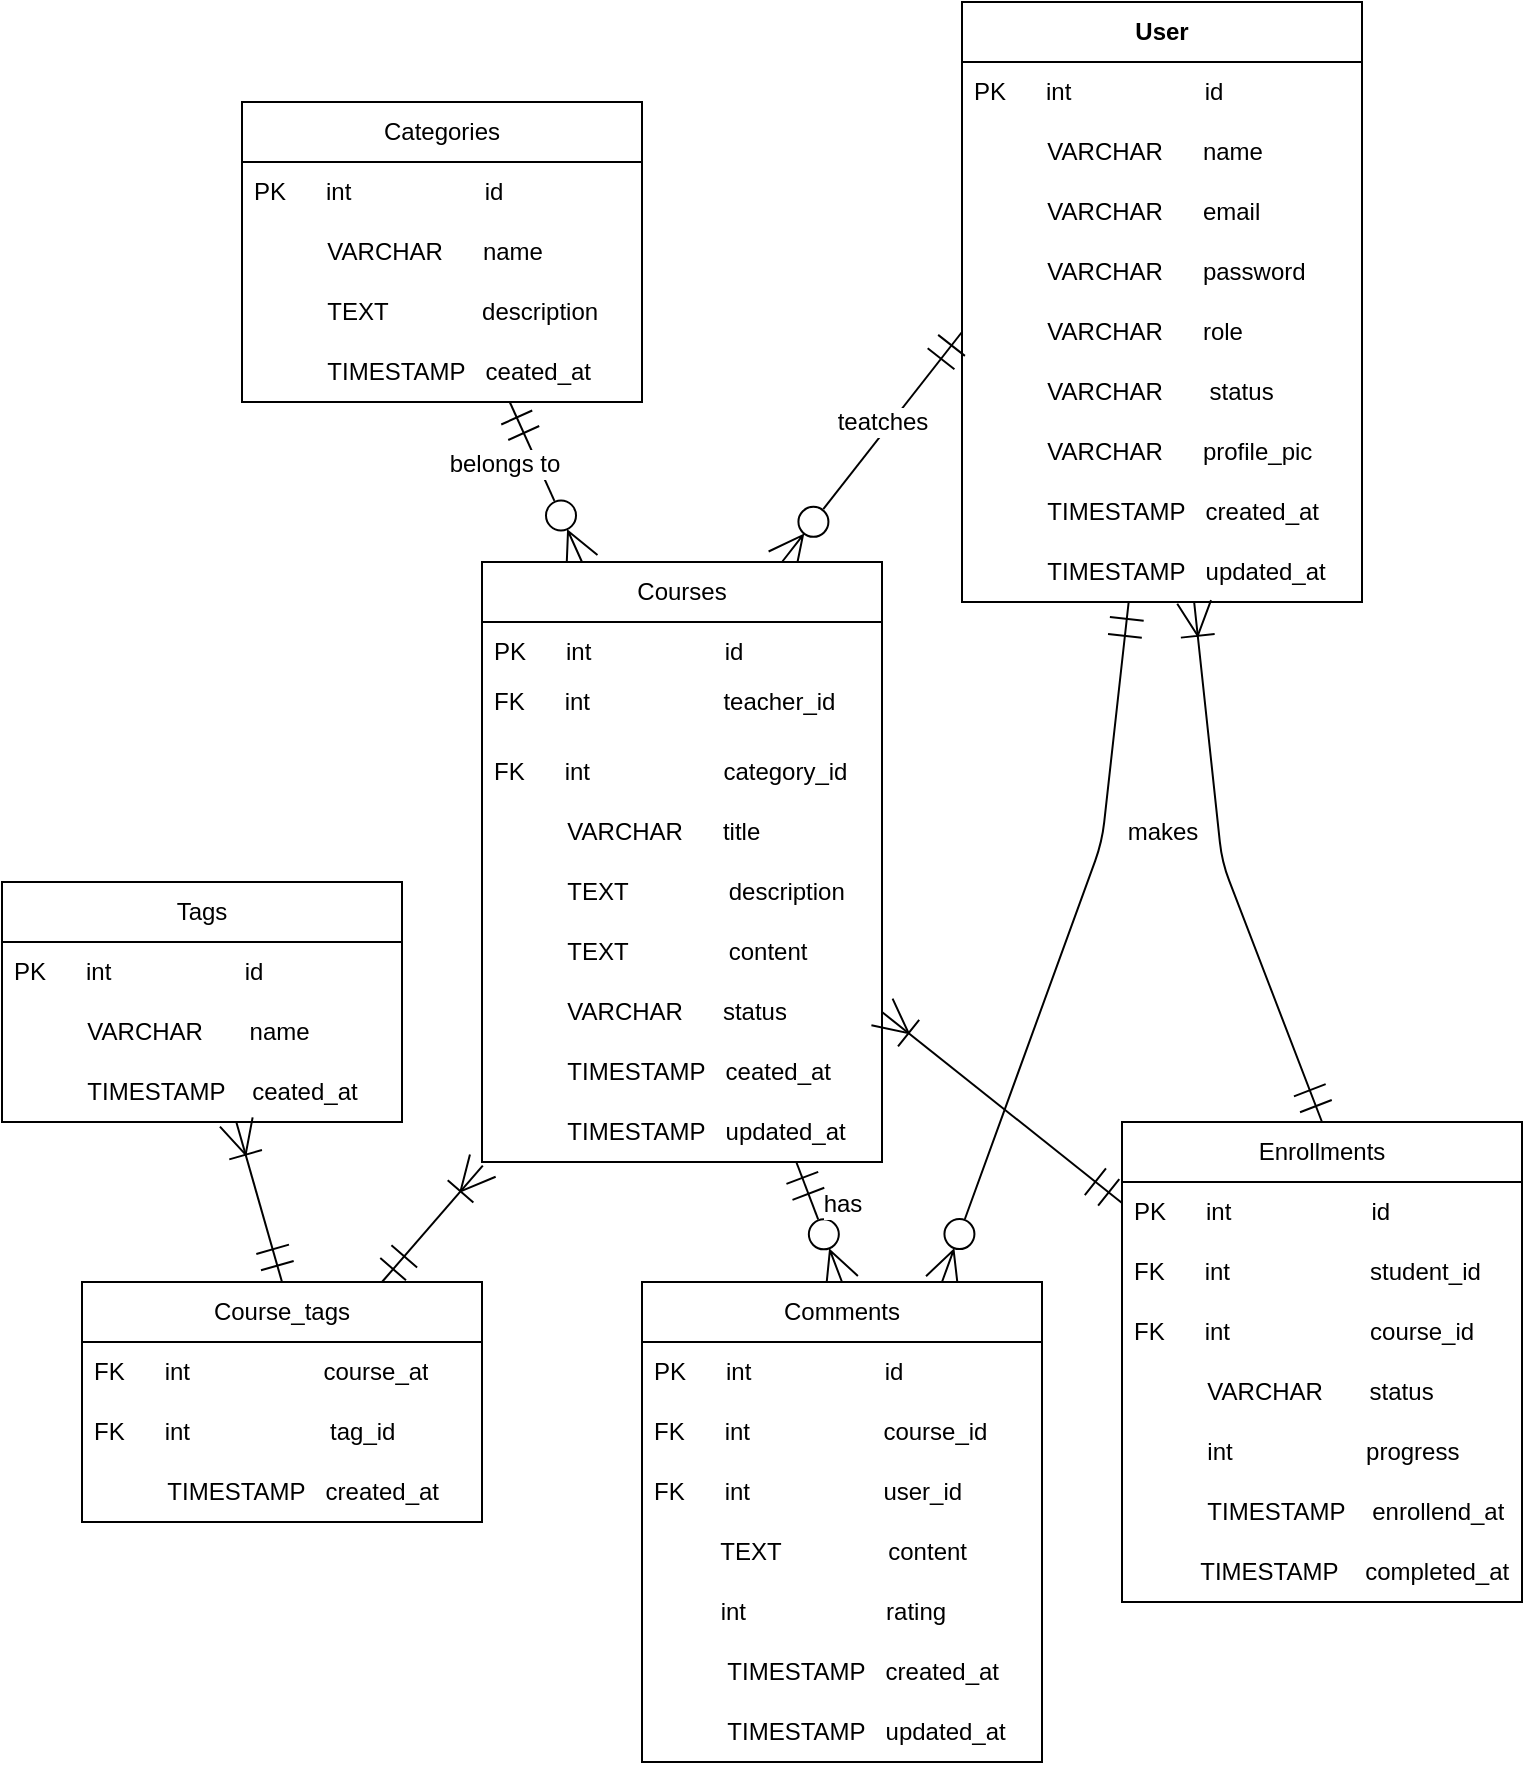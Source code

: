 <mxfile>
    <diagram id="qhZrcRMTqqPuls60T1jX" name="Page-1">
        <mxGraphModel dx="1223" dy="799" grid="1" gridSize="10" guides="1" tooltips="1" connect="1" arrows="1" fold="1" page="1" pageScale="1" pageWidth="850" pageHeight="1100" math="0" shadow="0">
            <root>
                <mxCell id="0"/>
                <mxCell id="1" parent="0"/>
                <mxCell id="51" style="edgeStyle=none;html=1;entryX=0.75;entryY=0;entryDx=0;entryDy=0;fontFamily=Helvetica;fontSize=12;fontColor=default;startSize=15;endArrow=ERzeroToMany;endFill=0;startArrow=ERmandOne;startFill=0;endSize=15;exitX=0;exitY=0.5;exitDx=0;exitDy=0;" edge="1" parent="1" source="37" target="47">
                    <mxGeometry relative="1" as="geometry"/>
                </mxCell>
                <mxCell id="53" value="teatches" style="edgeLabel;html=1;align=center;verticalAlign=middle;resizable=0;points=[];fontSize=12;fontFamily=Helvetica;fontColor=default;" vertex="1" connectable="0" parent="51">
                    <mxGeometry x="-0.295" y="-3" relative="1" as="geometry">
                        <mxPoint x="-6" y="6" as="offset"/>
                    </mxGeometry>
                </mxCell>
                <mxCell id="82" style="edgeStyle=none;html=1;entryX=0.75;entryY=0;entryDx=0;entryDy=0;fontFamily=Helvetica;fontSize=12;fontColor=default;startArrow=ERmandOne;startFill=0;endArrow=ERzeroToMany;endFill=0;startSize=15;endSize=15;" edge="1" parent="1" source="32" target="61">
                    <mxGeometry relative="1" as="geometry">
                        <Array as="points">
                            <mxPoint x="590" y="460"/>
                        </Array>
                    </mxGeometry>
                </mxCell>
                <mxCell id="93" value="makes" style="edgeLabel;html=1;align=center;verticalAlign=middle;resizable=0;points=[];fontSize=12;fontFamily=Helvetica;fontColor=default;" vertex="1" connectable="0" parent="82">
                    <mxGeometry x="-0.416" relative="1" as="geometry">
                        <mxPoint x="28" y="12" as="offset"/>
                    </mxGeometry>
                </mxCell>
                <mxCell id="92" style="edgeStyle=none;html=1;entryX=0.5;entryY=0;entryDx=0;entryDy=0;fontFamily=Helvetica;fontSize=12;fontColor=default;startArrow=ERoneToMany;startFill=0;endArrow=ERmandOne;endFill=0;startSize=15;endSize=15;" edge="1" parent="1" source="32" target="83">
                    <mxGeometry relative="1" as="geometry">
                        <Array as="points">
                            <mxPoint x="650" y="470"/>
                        </Array>
                    </mxGeometry>
                </mxCell>
                <mxCell id="32" value="&lt;span style=&quot;font-weight: 700;&quot;&gt;User&lt;/span&gt;" style="swimlane;fontStyle=0;childLayout=stackLayout;horizontal=1;startSize=30;horizontalStack=0;resizeParent=1;resizeParentMax=0;resizeLast=0;collapsible=1;marginBottom=0;whiteSpace=wrap;html=1;strokeColor=default;fontFamily=Helvetica;fontSize=12;fontColor=default;fillColor=default;" vertex="1" parent="1">
                    <mxGeometry x="520" y="40" width="200" height="300" as="geometry"/>
                </mxCell>
                <mxCell id="33" value="PK&amp;nbsp; &amp;nbsp; &amp;nbsp; int&amp;nbsp; &amp;nbsp; &amp;nbsp; &amp;nbsp; &amp;nbsp; &amp;nbsp; &amp;nbsp; &amp;nbsp; &amp;nbsp; &amp;nbsp; id" style="text;strokeColor=none;fillColor=none;align=left;verticalAlign=middle;spacingLeft=4;spacingRight=4;overflow=hidden;points=[[0,0.5],[1,0.5]];portConstraint=eastwest;rotatable=0;whiteSpace=wrap;html=1;fontFamily=Helvetica;fontSize=12;fontColor=default;startSize=30;" vertex="1" parent="32">
                    <mxGeometry y="30" width="200" height="30" as="geometry"/>
                </mxCell>
                <mxCell id="34" value="&amp;nbsp; &amp;nbsp; &amp;nbsp; &amp;nbsp; &amp;nbsp; &amp;nbsp;VARCHAR&amp;nbsp; &amp;nbsp; &amp;nbsp; name&amp;nbsp;" style="text;strokeColor=none;fillColor=none;align=left;verticalAlign=middle;spacingLeft=4;spacingRight=4;overflow=hidden;points=[[0,0.5],[1,0.5]];portConstraint=eastwest;rotatable=0;whiteSpace=wrap;html=1;fontFamily=Helvetica;fontSize=12;fontColor=default;startSize=30;" vertex="1" parent="32">
                    <mxGeometry y="60" width="200" height="30" as="geometry"/>
                </mxCell>
                <mxCell id="35" value="&amp;nbsp; &amp;nbsp; &amp;nbsp; &amp;nbsp; &amp;nbsp; &amp;nbsp;VARCHAR&amp;nbsp; &amp;nbsp; &amp;nbsp; email" style="text;strokeColor=none;fillColor=none;align=left;verticalAlign=middle;spacingLeft=4;spacingRight=4;overflow=hidden;points=[[0,0.5],[1,0.5]];portConstraint=eastwest;rotatable=0;whiteSpace=wrap;html=1;fontFamily=Helvetica;fontSize=12;fontColor=default;startSize=30;" vertex="1" parent="32">
                    <mxGeometry y="90" width="200" height="30" as="geometry"/>
                </mxCell>
                <mxCell id="36" value="&amp;nbsp; &amp;nbsp; &amp;nbsp; &amp;nbsp; &amp;nbsp; &amp;nbsp;VARCHAR&amp;nbsp; &amp;nbsp; &amp;nbsp; password" style="text;strokeColor=none;fillColor=none;align=left;verticalAlign=middle;spacingLeft=4;spacingRight=4;overflow=hidden;points=[[0,0.5],[1,0.5]];portConstraint=eastwest;rotatable=0;whiteSpace=wrap;html=1;fontFamily=Helvetica;fontSize=12;fontColor=default;startSize=30;" vertex="1" parent="32">
                    <mxGeometry y="120" width="200" height="30" as="geometry"/>
                </mxCell>
                <mxCell id="37" value="&amp;nbsp; &amp;nbsp; &amp;nbsp; &amp;nbsp; &amp;nbsp; &amp;nbsp;VARCHAR&amp;nbsp; &amp;nbsp; &amp;nbsp; role" style="text;strokeColor=none;fillColor=none;align=left;verticalAlign=middle;spacingLeft=4;spacingRight=4;overflow=hidden;points=[[0,0.5],[1,0.5]];portConstraint=eastwest;rotatable=0;whiteSpace=wrap;html=1;fontFamily=Helvetica;fontSize=12;fontColor=default;startSize=30;" vertex="1" parent="32">
                    <mxGeometry y="150" width="200" height="30" as="geometry"/>
                </mxCell>
                <mxCell id="39" value="&amp;nbsp; &amp;nbsp; &amp;nbsp; &amp;nbsp; &amp;nbsp; &amp;nbsp;VARCHAR&amp;nbsp; &amp;nbsp; &amp;nbsp; &amp;nbsp;status" style="text;strokeColor=none;fillColor=none;align=left;verticalAlign=middle;spacingLeft=4;spacingRight=4;overflow=hidden;points=[[0,0.5],[1,0.5]];portConstraint=eastwest;rotatable=0;whiteSpace=wrap;html=1;fontFamily=Helvetica;fontSize=12;fontColor=default;startSize=30;" vertex="1" parent="32">
                    <mxGeometry y="180" width="200" height="30" as="geometry"/>
                </mxCell>
                <mxCell id="38" value="&amp;nbsp; &amp;nbsp; &amp;nbsp; &amp;nbsp; &amp;nbsp; &amp;nbsp;VARCHAR&amp;nbsp; &amp;nbsp; &amp;nbsp; profile_pic" style="text;strokeColor=none;fillColor=none;align=left;verticalAlign=middle;spacingLeft=4;spacingRight=4;overflow=hidden;points=[[0,0.5],[1,0.5]];portConstraint=eastwest;rotatable=0;whiteSpace=wrap;html=1;fontFamily=Helvetica;fontSize=12;fontColor=default;startSize=30;" vertex="1" parent="32">
                    <mxGeometry y="210" width="200" height="30" as="geometry"/>
                </mxCell>
                <mxCell id="40" value="&amp;nbsp; &amp;nbsp; &amp;nbsp; &amp;nbsp; &amp;nbsp; &amp;nbsp;TIMESTAMP&amp;nbsp; &amp;nbsp;created_at" style="text;strokeColor=none;fillColor=none;align=left;verticalAlign=middle;spacingLeft=4;spacingRight=4;overflow=hidden;points=[[0,0.5],[1,0.5]];portConstraint=eastwest;rotatable=0;whiteSpace=wrap;html=1;fontFamily=Helvetica;fontSize=12;fontColor=default;startSize=30;" vertex="1" parent="32">
                    <mxGeometry y="240" width="200" height="30" as="geometry"/>
                </mxCell>
                <mxCell id="41" value="&amp;nbsp; &amp;nbsp; &amp;nbsp; &amp;nbsp; &amp;nbsp; &amp;nbsp;TIMESTAMP&amp;nbsp; &amp;nbsp;updated_at" style="text;strokeColor=none;fillColor=none;align=left;verticalAlign=middle;spacingLeft=4;spacingRight=4;overflow=hidden;points=[[0,0.5],[1,0.5]];portConstraint=eastwest;rotatable=0;whiteSpace=wrap;html=1;fontFamily=Helvetica;fontSize=12;fontColor=default;startSize=30;" vertex="1" parent="32">
                    <mxGeometry y="270" width="200" height="30" as="geometry"/>
                </mxCell>
                <mxCell id="52" style="edgeStyle=none;html=1;entryX=0.25;entryY=0;entryDx=0;entryDy=0;fontFamily=Helvetica;fontSize=12;fontColor=default;startArrow=ERmandOne;startFill=0;endArrow=ERzeroToMany;endFill=0;startSize=15;endSize=15;" edge="1" parent="1" source="42" target="47">
                    <mxGeometry relative="1" as="geometry"/>
                </mxCell>
                <mxCell id="54" value="belongs to" style="edgeLabel;html=1;align=center;verticalAlign=middle;resizable=0;points=[];fontSize=12;fontFamily=Helvetica;fontColor=default;" vertex="1" connectable="0" parent="52">
                    <mxGeometry x="-0.309" y="1" relative="1" as="geometry">
                        <mxPoint x="-17" y="3" as="offset"/>
                    </mxGeometry>
                </mxCell>
                <mxCell id="42" value="Categories" style="swimlane;fontStyle=0;childLayout=stackLayout;horizontal=1;startSize=30;horizontalStack=0;resizeParent=1;resizeParentMax=0;resizeLast=0;collapsible=1;marginBottom=0;whiteSpace=wrap;html=1;strokeColor=default;fontFamily=Helvetica;fontSize=12;fontColor=default;fillColor=default;" vertex="1" parent="1">
                    <mxGeometry x="160" y="90" width="200" height="150" as="geometry"/>
                </mxCell>
                <mxCell id="43" value="PK&amp;nbsp; &amp;nbsp; &amp;nbsp; int&amp;nbsp; &amp;nbsp; &amp;nbsp; &amp;nbsp; &amp;nbsp; &amp;nbsp; &amp;nbsp; &amp;nbsp; &amp;nbsp; &amp;nbsp; id" style="text;strokeColor=none;fillColor=none;align=left;verticalAlign=middle;spacingLeft=4;spacingRight=4;overflow=hidden;points=[[0,0.5],[1,0.5]];portConstraint=eastwest;rotatable=0;whiteSpace=wrap;html=1;fontFamily=Helvetica;fontSize=12;fontColor=default;startSize=30;" vertex="1" parent="42">
                    <mxGeometry y="30" width="200" height="30" as="geometry"/>
                </mxCell>
                <mxCell id="44" value="&amp;nbsp; &amp;nbsp; &amp;nbsp; &amp;nbsp; &amp;nbsp; &amp;nbsp;VARCHAR&amp;nbsp; &amp;nbsp; &amp;nbsp; name" style="text;strokeColor=none;fillColor=none;align=left;verticalAlign=middle;spacingLeft=4;spacingRight=4;overflow=hidden;points=[[0,0.5],[1,0.5]];portConstraint=eastwest;rotatable=0;whiteSpace=wrap;html=1;fontFamily=Helvetica;fontSize=12;fontColor=default;startSize=30;" vertex="1" parent="42">
                    <mxGeometry y="60" width="200" height="30" as="geometry"/>
                </mxCell>
                <mxCell id="45" value="&amp;nbsp; &amp;nbsp; &amp;nbsp; &amp;nbsp; &amp;nbsp; &amp;nbsp;TEXT&amp;nbsp; &amp;nbsp; &amp;nbsp; &amp;nbsp; &amp;nbsp; &amp;nbsp; &amp;nbsp; description" style="text;strokeColor=none;fillColor=none;align=left;verticalAlign=middle;spacingLeft=4;spacingRight=4;overflow=hidden;points=[[0,0.5],[1,0.5]];portConstraint=eastwest;rotatable=0;whiteSpace=wrap;html=1;fontFamily=Helvetica;fontSize=12;fontColor=default;startSize=30;" vertex="1" parent="42">
                    <mxGeometry y="90" width="200" height="30" as="geometry"/>
                </mxCell>
                <mxCell id="46" value="&amp;nbsp; &amp;nbsp; &amp;nbsp; &amp;nbsp; &amp;nbsp; &amp;nbsp;TIMESTAMP&amp;nbsp; &amp;nbsp;ceated_at" style="text;strokeColor=none;fillColor=none;align=left;verticalAlign=middle;spacingLeft=4;spacingRight=4;overflow=hidden;points=[[0,0.5],[1,0.5]];portConstraint=eastwest;rotatable=0;whiteSpace=wrap;html=1;fontFamily=Helvetica;fontSize=12;fontColor=default;startSize=30;" vertex="1" parent="42">
                    <mxGeometry y="120" width="200" height="30" as="geometry"/>
                </mxCell>
                <mxCell id="69" style="edgeStyle=none;html=1;entryX=0.5;entryY=0;entryDx=0;entryDy=0;fontFamily=Helvetica;fontSize=12;fontColor=default;startArrow=ERmandOne;startFill=0;endArrow=ERzeroToMany;endFill=0;startSize=15;endSize=15;" edge="1" parent="1" source="47" target="61">
                    <mxGeometry relative="1" as="geometry"/>
                </mxCell>
                <mxCell id="70" value="has" style="edgeLabel;html=1;align=center;verticalAlign=middle;resizable=0;points=[];fontSize=12;fontFamily=Helvetica;fontColor=default;" vertex="1" connectable="0" parent="69">
                    <mxGeometry x="-0.254" relative="1" as="geometry">
                        <mxPoint x="14" y="-2" as="offset"/>
                    </mxGeometry>
                </mxCell>
                <mxCell id="81" style="edgeStyle=none;html=1;entryX=0.75;entryY=0;entryDx=0;entryDy=0;fontFamily=Helvetica;fontSize=12;fontColor=default;startArrow=ERoneToMany;startFill=0;endArrow=ERmandOne;endFill=0;startSize=15;endSize=15;exitX=0.002;exitY=1.061;exitDx=0;exitDy=0;exitPerimeter=0;" edge="1" parent="1" source="60" target="71">
                    <mxGeometry relative="1" as="geometry"/>
                </mxCell>
                <mxCell id="47" value="Courses" style="swimlane;fontStyle=0;childLayout=stackLayout;horizontal=1;startSize=30;horizontalStack=0;resizeParent=1;resizeParentMax=0;resizeLast=0;collapsible=1;marginBottom=0;whiteSpace=wrap;html=1;strokeColor=default;fontFamily=Helvetica;fontSize=12;fontColor=default;fillColor=default;" vertex="1" parent="1">
                    <mxGeometry x="280" y="320" width="200" height="300" as="geometry"/>
                </mxCell>
                <mxCell id="48" value="PK&amp;nbsp; &amp;nbsp; &amp;nbsp; int&amp;nbsp; &amp;nbsp; &amp;nbsp; &amp;nbsp; &amp;nbsp; &amp;nbsp; &amp;nbsp; &amp;nbsp; &amp;nbsp; &amp;nbsp; id" style="text;strokeColor=none;fillColor=none;align=left;verticalAlign=middle;spacingLeft=4;spacingRight=4;overflow=hidden;points=[[0,0.5],[1,0.5]];portConstraint=eastwest;rotatable=0;whiteSpace=wrap;html=1;fontFamily=Helvetica;fontSize=12;fontColor=default;startSize=30;" vertex="1" parent="47">
                    <mxGeometry y="30" width="200" height="30" as="geometry"/>
                </mxCell>
                <mxCell id="49" value="FK&amp;nbsp; &amp;nbsp; &amp;nbsp; int&amp;nbsp; &amp;nbsp; &amp;nbsp; &amp;nbsp; &amp;nbsp; &amp;nbsp; &amp;nbsp; &amp;nbsp; &amp;nbsp; &amp;nbsp; teacher_id&amp;nbsp; &amp;nbsp; &amp;nbsp; &amp;nbsp; &amp;nbsp;&amp;nbsp;" style="text;strokeColor=none;fillColor=none;align=left;verticalAlign=middle;spacingLeft=4;spacingRight=4;overflow=hidden;points=[[0,0.5],[1,0.5]];portConstraint=eastwest;rotatable=0;whiteSpace=wrap;html=1;fontFamily=Helvetica;fontSize=12;fontColor=default;startSize=30;" vertex="1" parent="47">
                    <mxGeometry y="60" width="200" height="30" as="geometry"/>
                </mxCell>
                <mxCell id="50" value="FK&amp;nbsp; &amp;nbsp; &amp;nbsp; int&amp;nbsp; &amp;nbsp; &amp;nbsp; &amp;nbsp; &amp;nbsp; &amp;nbsp; &amp;nbsp; &amp;nbsp; &amp;nbsp; &amp;nbsp; category_id" style="text;strokeColor=none;fillColor=none;align=left;verticalAlign=middle;spacingLeft=4;spacingRight=4;overflow=hidden;points=[[0,0.5],[1,0.5]];portConstraint=eastwest;rotatable=0;whiteSpace=wrap;html=1;fontFamily=Helvetica;fontSize=12;fontColor=default;startSize=30;" vertex="1" parent="47">
                    <mxGeometry y="90" width="200" height="30" as="geometry"/>
                </mxCell>
                <mxCell id="55" value="&amp;nbsp; &amp;nbsp; &amp;nbsp; &amp;nbsp; &amp;nbsp; &amp;nbsp;VARCHAR&amp;nbsp; &amp;nbsp; &amp;nbsp; title" style="text;strokeColor=none;fillColor=none;align=left;verticalAlign=middle;spacingLeft=4;spacingRight=4;overflow=hidden;points=[[0,0.5],[1,0.5]];portConstraint=eastwest;rotatable=0;whiteSpace=wrap;html=1;fontFamily=Helvetica;fontSize=12;fontColor=default;startSize=30;" vertex="1" parent="47">
                    <mxGeometry y="120" width="200" height="30" as="geometry"/>
                </mxCell>
                <mxCell id="56" value="&amp;nbsp; &amp;nbsp; &amp;nbsp; &amp;nbsp; &amp;nbsp; &amp;nbsp;TEXT&amp;nbsp; &amp;nbsp; &amp;nbsp; &amp;nbsp; &amp;nbsp; &amp;nbsp; &amp;nbsp; &amp;nbsp;description" style="text;strokeColor=none;fillColor=none;align=left;verticalAlign=middle;spacingLeft=4;spacingRight=4;overflow=hidden;points=[[0,0.5],[1,0.5]];portConstraint=eastwest;rotatable=0;whiteSpace=wrap;html=1;fontFamily=Helvetica;fontSize=12;fontColor=default;startSize=30;" vertex="1" parent="47">
                    <mxGeometry y="150" width="200" height="30" as="geometry"/>
                </mxCell>
                <mxCell id="57" value="&amp;nbsp; &amp;nbsp; &amp;nbsp; &amp;nbsp; &amp;nbsp; &amp;nbsp;TEXT&amp;nbsp; &amp;nbsp; &amp;nbsp; &amp;nbsp; &amp;nbsp; &amp;nbsp; &amp;nbsp; &amp;nbsp;content" style="text;strokeColor=none;fillColor=none;align=left;verticalAlign=middle;spacingLeft=4;spacingRight=4;overflow=hidden;points=[[0,0.5],[1,0.5]];portConstraint=eastwest;rotatable=0;whiteSpace=wrap;html=1;fontFamily=Helvetica;fontSize=12;fontColor=default;startSize=30;" vertex="1" parent="47">
                    <mxGeometry y="180" width="200" height="30" as="geometry"/>
                </mxCell>
                <mxCell id="58" value="&amp;nbsp; &amp;nbsp; &amp;nbsp; &amp;nbsp; &amp;nbsp; &amp;nbsp;VARCHAR&amp;nbsp; &amp;nbsp; &amp;nbsp; status" style="text;strokeColor=none;fillColor=none;align=left;verticalAlign=middle;spacingLeft=4;spacingRight=4;overflow=hidden;points=[[0,0.5],[1,0.5]];portConstraint=eastwest;rotatable=0;whiteSpace=wrap;html=1;fontFamily=Helvetica;fontSize=12;fontColor=default;startSize=30;" vertex="1" parent="47">
                    <mxGeometry y="210" width="200" height="30" as="geometry"/>
                </mxCell>
                <mxCell id="59" value="&amp;nbsp; &amp;nbsp; &amp;nbsp; &amp;nbsp; &amp;nbsp; &amp;nbsp;TIMESTAMP&amp;nbsp; &amp;nbsp;ceated_at" style="text;strokeColor=none;fillColor=none;align=left;verticalAlign=middle;spacingLeft=4;spacingRight=4;overflow=hidden;points=[[0,0.5],[1,0.5]];portConstraint=eastwest;rotatable=0;whiteSpace=wrap;html=1;fontFamily=Helvetica;fontSize=12;fontColor=default;startSize=30;" vertex="1" parent="47">
                    <mxGeometry y="240" width="200" height="30" as="geometry"/>
                </mxCell>
                <mxCell id="60" value="&amp;nbsp; &amp;nbsp; &amp;nbsp; &amp;nbsp; &amp;nbsp; &amp;nbsp;TIMESTAMP&amp;nbsp; &amp;nbsp;updated_at" style="text;strokeColor=none;fillColor=none;align=left;verticalAlign=middle;spacingLeft=4;spacingRight=4;overflow=hidden;points=[[0,0.5],[1,0.5]];portConstraint=eastwest;rotatable=0;whiteSpace=wrap;html=1;fontFamily=Helvetica;fontSize=12;fontColor=default;startSize=30;" vertex="1" parent="47">
                    <mxGeometry y="270" width="200" height="30" as="geometry"/>
                </mxCell>
                <mxCell id="61" value="Comments" style="swimlane;fontStyle=0;childLayout=stackLayout;horizontal=1;startSize=30;horizontalStack=0;resizeParent=1;resizeParentMax=0;resizeLast=0;collapsible=1;marginBottom=0;whiteSpace=wrap;html=1;strokeColor=default;fontFamily=Helvetica;fontSize=12;fontColor=default;fillColor=default;" vertex="1" parent="1">
                    <mxGeometry x="360" y="680" width="200" height="240" as="geometry"/>
                </mxCell>
                <mxCell id="62" value="PK&amp;nbsp; &amp;nbsp; &amp;nbsp; int&amp;nbsp; &amp;nbsp; &amp;nbsp; &amp;nbsp; &amp;nbsp; &amp;nbsp; &amp;nbsp; &amp;nbsp; &amp;nbsp; &amp;nbsp; id" style="text;strokeColor=none;fillColor=none;align=left;verticalAlign=middle;spacingLeft=4;spacingRight=4;overflow=hidden;points=[[0,0.5],[1,0.5]];portConstraint=eastwest;rotatable=0;whiteSpace=wrap;html=1;fontFamily=Helvetica;fontSize=12;fontColor=default;startSize=30;" vertex="1" parent="61">
                    <mxGeometry y="30" width="200" height="30" as="geometry"/>
                </mxCell>
                <mxCell id="63" value="FK&amp;nbsp; &amp;nbsp; &amp;nbsp; int&amp;nbsp; &amp;nbsp; &amp;nbsp; &amp;nbsp; &amp;nbsp; &amp;nbsp; &amp;nbsp; &amp;nbsp; &amp;nbsp; &amp;nbsp; course_id" style="text;strokeColor=none;fillColor=none;align=left;verticalAlign=middle;spacingLeft=4;spacingRight=4;overflow=hidden;points=[[0,0.5],[1,0.5]];portConstraint=eastwest;rotatable=0;whiteSpace=wrap;html=1;fontFamily=Helvetica;fontSize=12;fontColor=default;startSize=30;" vertex="1" parent="61">
                    <mxGeometry y="60" width="200" height="30" as="geometry"/>
                </mxCell>
                <mxCell id="64" value="FK&amp;nbsp; &amp;nbsp; &amp;nbsp; int&amp;nbsp; &amp;nbsp; &amp;nbsp; &amp;nbsp; &amp;nbsp; &amp;nbsp; &amp;nbsp; &amp;nbsp; &amp;nbsp; &amp;nbsp; user_id" style="text;strokeColor=none;fillColor=none;align=left;verticalAlign=middle;spacingLeft=4;spacingRight=4;overflow=hidden;points=[[0,0.5],[1,0.5]];portConstraint=eastwest;rotatable=0;whiteSpace=wrap;html=1;fontFamily=Helvetica;fontSize=12;fontColor=default;startSize=30;" vertex="1" parent="61">
                    <mxGeometry y="90" width="200" height="30" as="geometry"/>
                </mxCell>
                <mxCell id="65" value="&amp;nbsp; &amp;nbsp; &amp;nbsp; &amp;nbsp; &amp;nbsp; TEXT&amp;nbsp; &amp;nbsp; &amp;nbsp; &amp;nbsp; &amp;nbsp; &amp;nbsp; &amp;nbsp; &amp;nbsp; content" style="text;strokeColor=none;fillColor=none;align=left;verticalAlign=middle;spacingLeft=4;spacingRight=4;overflow=hidden;points=[[0,0.5],[1,0.5]];portConstraint=eastwest;rotatable=0;whiteSpace=wrap;html=1;fontFamily=Helvetica;fontSize=12;fontColor=default;startSize=30;" vertex="1" parent="61">
                    <mxGeometry y="120" width="200" height="30" as="geometry"/>
                </mxCell>
                <mxCell id="66" value="&amp;nbsp; &amp;nbsp; &amp;nbsp; &amp;nbsp; &amp;nbsp; int&amp;nbsp; &amp;nbsp; &amp;nbsp; &amp;nbsp; &amp;nbsp; &amp;nbsp; &amp;nbsp; &amp;nbsp; &amp;nbsp; &amp;nbsp; &amp;nbsp;rating" style="text;strokeColor=none;fillColor=none;align=left;verticalAlign=middle;spacingLeft=4;spacingRight=4;overflow=hidden;points=[[0,0.5],[1,0.5]];portConstraint=eastwest;rotatable=0;whiteSpace=wrap;html=1;fontFamily=Helvetica;fontSize=12;fontColor=default;startSize=30;" vertex="1" parent="61">
                    <mxGeometry y="150" width="200" height="30" as="geometry"/>
                </mxCell>
                <mxCell id="67" value="&amp;nbsp; &amp;nbsp; &amp;nbsp; &amp;nbsp; &amp;nbsp; &amp;nbsp;TIMESTAMP&amp;nbsp; &amp;nbsp;created_at" style="text;strokeColor=none;fillColor=none;align=left;verticalAlign=middle;spacingLeft=4;spacingRight=4;overflow=hidden;points=[[0,0.5],[1,0.5]];portConstraint=eastwest;rotatable=0;whiteSpace=wrap;html=1;fontFamily=Helvetica;fontSize=12;fontColor=default;startSize=30;" vertex="1" parent="61">
                    <mxGeometry y="180" width="200" height="30" as="geometry"/>
                </mxCell>
                <mxCell id="68" value="&amp;nbsp; &amp;nbsp; &amp;nbsp; &amp;nbsp; &amp;nbsp; &amp;nbsp;TIMESTAMP&amp;nbsp; &amp;nbsp;updated_at" style="text;strokeColor=none;fillColor=none;align=left;verticalAlign=middle;spacingLeft=4;spacingRight=4;overflow=hidden;points=[[0,0.5],[1,0.5]];portConstraint=eastwest;rotatable=0;whiteSpace=wrap;html=1;fontFamily=Helvetica;fontSize=12;fontColor=default;startSize=30;" vertex="1" parent="61">
                    <mxGeometry y="210" width="200" height="30" as="geometry"/>
                </mxCell>
                <mxCell id="71" value="Course_tags" style="swimlane;fontStyle=0;childLayout=stackLayout;horizontal=1;startSize=30;horizontalStack=0;resizeParent=1;resizeParentMax=0;resizeLast=0;collapsible=1;marginBottom=0;whiteSpace=wrap;html=1;strokeColor=default;fontFamily=Helvetica;fontSize=12;fontColor=default;fillColor=default;" vertex="1" parent="1">
                    <mxGeometry x="80" y="680" width="200" height="120" as="geometry"/>
                </mxCell>
                <mxCell id="72" value="FK&amp;nbsp; &amp;nbsp; &amp;nbsp; int&amp;nbsp; &amp;nbsp; &amp;nbsp; &amp;nbsp; &amp;nbsp; &amp;nbsp; &amp;nbsp; &amp;nbsp; &amp;nbsp; &amp;nbsp; course_at" style="text;strokeColor=none;fillColor=none;align=left;verticalAlign=middle;spacingLeft=4;spacingRight=4;overflow=hidden;points=[[0,0.5],[1,0.5]];portConstraint=eastwest;rotatable=0;whiteSpace=wrap;html=1;fontFamily=Helvetica;fontSize=12;fontColor=default;startSize=30;" vertex="1" parent="71">
                    <mxGeometry y="30" width="200" height="30" as="geometry"/>
                </mxCell>
                <mxCell id="73" value="FK&amp;nbsp; &amp;nbsp; &amp;nbsp; int&amp;nbsp; &amp;nbsp; &amp;nbsp; &amp;nbsp; &amp;nbsp; &amp;nbsp; &amp;nbsp; &amp;nbsp; &amp;nbsp; &amp;nbsp; &amp;nbsp;tag_id" style="text;strokeColor=none;fillColor=none;align=left;verticalAlign=middle;spacingLeft=4;spacingRight=4;overflow=hidden;points=[[0,0.5],[1,0.5]];portConstraint=eastwest;rotatable=0;whiteSpace=wrap;html=1;fontFamily=Helvetica;fontSize=12;fontColor=default;startSize=30;" vertex="1" parent="71">
                    <mxGeometry y="60" width="200" height="30" as="geometry"/>
                </mxCell>
                <mxCell id="74" value="&amp;nbsp; &amp;nbsp; &amp;nbsp; &amp;nbsp; &amp;nbsp; &amp;nbsp;TIMESTAMP&amp;nbsp; &amp;nbsp;created_at" style="text;strokeColor=none;fillColor=none;align=left;verticalAlign=middle;spacingLeft=4;spacingRight=4;overflow=hidden;points=[[0,0.5],[1,0.5]];portConstraint=eastwest;rotatable=0;whiteSpace=wrap;html=1;fontFamily=Helvetica;fontSize=12;fontColor=default;startSize=30;" vertex="1" parent="71">
                    <mxGeometry y="90" width="200" height="30" as="geometry"/>
                </mxCell>
                <mxCell id="80" style="edgeStyle=none;html=1;entryX=0.5;entryY=0;entryDx=0;entryDy=0;fontFamily=Helvetica;fontSize=12;fontColor=default;startArrow=ERoneToMany;startFill=0;endArrow=ERmandOne;endFill=0;startSize=15;endSize=15;" edge="1" parent="1" source="75" target="71">
                    <mxGeometry relative="1" as="geometry"/>
                </mxCell>
                <mxCell id="75" value="Tags" style="swimlane;fontStyle=0;childLayout=stackLayout;horizontal=1;startSize=30;horizontalStack=0;resizeParent=1;resizeParentMax=0;resizeLast=0;collapsible=1;marginBottom=0;whiteSpace=wrap;html=1;strokeColor=default;fontFamily=Helvetica;fontSize=12;fontColor=default;fillColor=default;" vertex="1" parent="1">
                    <mxGeometry x="40" y="480" width="200" height="120" as="geometry"/>
                </mxCell>
                <mxCell id="76" value="PK&amp;nbsp; &amp;nbsp; &amp;nbsp; int&amp;nbsp; &amp;nbsp; &amp;nbsp; &amp;nbsp; &amp;nbsp; &amp;nbsp; &amp;nbsp; &amp;nbsp; &amp;nbsp; &amp;nbsp; id" style="text;strokeColor=none;fillColor=none;align=left;verticalAlign=middle;spacingLeft=4;spacingRight=4;overflow=hidden;points=[[0,0.5],[1,0.5]];portConstraint=eastwest;rotatable=0;whiteSpace=wrap;html=1;fontFamily=Helvetica;fontSize=12;fontColor=default;startSize=30;" vertex="1" parent="75">
                    <mxGeometry y="30" width="200" height="30" as="geometry"/>
                </mxCell>
                <mxCell id="77" value="&amp;nbsp; &amp;nbsp; &amp;nbsp; &amp;nbsp; &amp;nbsp; &amp;nbsp;VARCHAR&amp;nbsp; &amp;nbsp; &amp;nbsp; &amp;nbsp;name" style="text;strokeColor=none;fillColor=none;align=left;verticalAlign=middle;spacingLeft=4;spacingRight=4;overflow=hidden;points=[[0,0.5],[1,0.5]];portConstraint=eastwest;rotatable=0;whiteSpace=wrap;html=1;fontFamily=Helvetica;fontSize=12;fontColor=default;startSize=30;" vertex="1" parent="75">
                    <mxGeometry y="60" width="200" height="30" as="geometry"/>
                </mxCell>
                <mxCell id="78" value="&amp;nbsp; &amp;nbsp; &amp;nbsp; &amp;nbsp; &amp;nbsp; &amp;nbsp;TIMESTAMP&amp;nbsp; &amp;nbsp; ceated_at" style="text;strokeColor=none;fillColor=none;align=left;verticalAlign=middle;spacingLeft=4;spacingRight=4;overflow=hidden;points=[[0,0.5],[1,0.5]];portConstraint=eastwest;rotatable=0;whiteSpace=wrap;html=1;fontFamily=Helvetica;fontSize=12;fontColor=default;startSize=30;" vertex="1" parent="75">
                    <mxGeometry y="90" width="200" height="30" as="geometry"/>
                </mxCell>
                <mxCell id="91" style="edgeStyle=none;html=1;entryX=1;entryY=0.5;entryDx=0;entryDy=0;fontFamily=Helvetica;fontSize=12;fontColor=default;startArrow=ERmandOne;startFill=0;endArrow=ERoneToMany;endFill=0;startSize=15;endSize=15;" edge="1" parent="1" source="83" target="58">
                    <mxGeometry relative="1" as="geometry"/>
                </mxCell>
                <mxCell id="83" value="Enrollments" style="swimlane;fontStyle=0;childLayout=stackLayout;horizontal=1;startSize=30;horizontalStack=0;resizeParent=1;resizeParentMax=0;resizeLast=0;collapsible=1;marginBottom=0;whiteSpace=wrap;html=1;strokeColor=default;fontFamily=Helvetica;fontSize=12;fontColor=default;fillColor=default;" vertex="1" parent="1">
                    <mxGeometry x="600" y="600" width="200" height="240" as="geometry"/>
                </mxCell>
                <mxCell id="84" value="PK&amp;nbsp; &amp;nbsp; &amp;nbsp; int&amp;nbsp; &amp;nbsp; &amp;nbsp; &amp;nbsp; &amp;nbsp; &amp;nbsp; &amp;nbsp; &amp;nbsp; &amp;nbsp; &amp;nbsp; &amp;nbsp;id" style="text;strokeColor=none;fillColor=none;align=left;verticalAlign=middle;spacingLeft=4;spacingRight=4;overflow=hidden;points=[[0,0.5],[1,0.5]];portConstraint=eastwest;rotatable=0;whiteSpace=wrap;html=1;fontFamily=Helvetica;fontSize=12;fontColor=default;startSize=30;" vertex="1" parent="83">
                    <mxGeometry y="30" width="200" height="30" as="geometry"/>
                </mxCell>
                <mxCell id="85" value="FK&amp;nbsp; &amp;nbsp; &amp;nbsp; int&amp;nbsp; &amp;nbsp; &amp;nbsp; &amp;nbsp; &amp;nbsp; &amp;nbsp; &amp;nbsp; &amp;nbsp; &amp;nbsp; &amp;nbsp; &amp;nbsp;student_id" style="text;strokeColor=none;fillColor=none;align=left;verticalAlign=middle;spacingLeft=4;spacingRight=4;overflow=hidden;points=[[0,0.5],[1,0.5]];portConstraint=eastwest;rotatable=0;whiteSpace=wrap;html=1;fontFamily=Helvetica;fontSize=12;fontColor=default;startSize=30;" vertex="1" parent="83">
                    <mxGeometry y="60" width="200" height="30" as="geometry"/>
                </mxCell>
                <mxCell id="86" value="FK&amp;nbsp; &amp;nbsp; &amp;nbsp; int&amp;nbsp; &amp;nbsp; &amp;nbsp; &amp;nbsp; &amp;nbsp; &amp;nbsp; &amp;nbsp; &amp;nbsp; &amp;nbsp; &amp;nbsp; &amp;nbsp;course_id" style="text;strokeColor=none;fillColor=none;align=left;verticalAlign=middle;spacingLeft=4;spacingRight=4;overflow=hidden;points=[[0,0.5],[1,0.5]];portConstraint=eastwest;rotatable=0;whiteSpace=wrap;html=1;fontFamily=Helvetica;fontSize=12;fontColor=default;startSize=30;" vertex="1" parent="83">
                    <mxGeometry y="90" width="200" height="30" as="geometry"/>
                </mxCell>
                <mxCell id="87" value="&amp;nbsp; &amp;nbsp; &amp;nbsp; &amp;nbsp; &amp;nbsp; &amp;nbsp;VARCHAR&amp;nbsp; &amp;nbsp; &amp;nbsp; &amp;nbsp;status" style="text;strokeColor=none;fillColor=none;align=left;verticalAlign=middle;spacingLeft=4;spacingRight=4;overflow=hidden;points=[[0,0.5],[1,0.5]];portConstraint=eastwest;rotatable=0;whiteSpace=wrap;html=1;fontFamily=Helvetica;fontSize=12;fontColor=default;startSize=30;" vertex="1" parent="83">
                    <mxGeometry y="120" width="200" height="30" as="geometry"/>
                </mxCell>
                <mxCell id="88" value="&amp;nbsp; &amp;nbsp; &amp;nbsp; &amp;nbsp; &amp;nbsp; &amp;nbsp;int&amp;nbsp; &amp;nbsp; &amp;nbsp; &amp;nbsp; &amp;nbsp; &amp;nbsp; &amp;nbsp; &amp;nbsp; &amp;nbsp; &amp;nbsp; progress" style="text;strokeColor=none;fillColor=none;align=left;verticalAlign=middle;spacingLeft=4;spacingRight=4;overflow=hidden;points=[[0,0.5],[1,0.5]];portConstraint=eastwest;rotatable=0;whiteSpace=wrap;html=1;fontFamily=Helvetica;fontSize=12;fontColor=default;startSize=30;" vertex="1" parent="83">
                    <mxGeometry y="150" width="200" height="30" as="geometry"/>
                </mxCell>
                <mxCell id="89" value="&amp;nbsp; &amp;nbsp; &amp;nbsp; &amp;nbsp; &amp;nbsp; &amp;nbsp;TIMESTAMP&amp;nbsp; &amp;nbsp; enrollend_at" style="text;strokeColor=none;fillColor=none;align=left;verticalAlign=middle;spacingLeft=4;spacingRight=4;overflow=hidden;points=[[0,0.5],[1,0.5]];portConstraint=eastwest;rotatable=0;whiteSpace=wrap;html=1;fontFamily=Helvetica;fontSize=12;fontColor=default;startSize=30;" vertex="1" parent="83">
                    <mxGeometry y="180" width="200" height="30" as="geometry"/>
                </mxCell>
                <mxCell id="90" value="&amp;nbsp; &amp;nbsp; &amp;nbsp; &amp;nbsp; &amp;nbsp; TIMESTAMP&amp;nbsp; &amp;nbsp; completed_at" style="text;strokeColor=none;fillColor=none;align=left;verticalAlign=middle;spacingLeft=4;spacingRight=4;overflow=hidden;points=[[0,0.5],[1,0.5]];portConstraint=eastwest;rotatable=0;whiteSpace=wrap;html=1;fontFamily=Helvetica;fontSize=12;fontColor=default;startSize=30;" vertex="1" parent="83">
                    <mxGeometry y="210" width="200" height="30" as="geometry"/>
                </mxCell>
            </root>
        </mxGraphModel>
    </diagram>
</mxfile>
